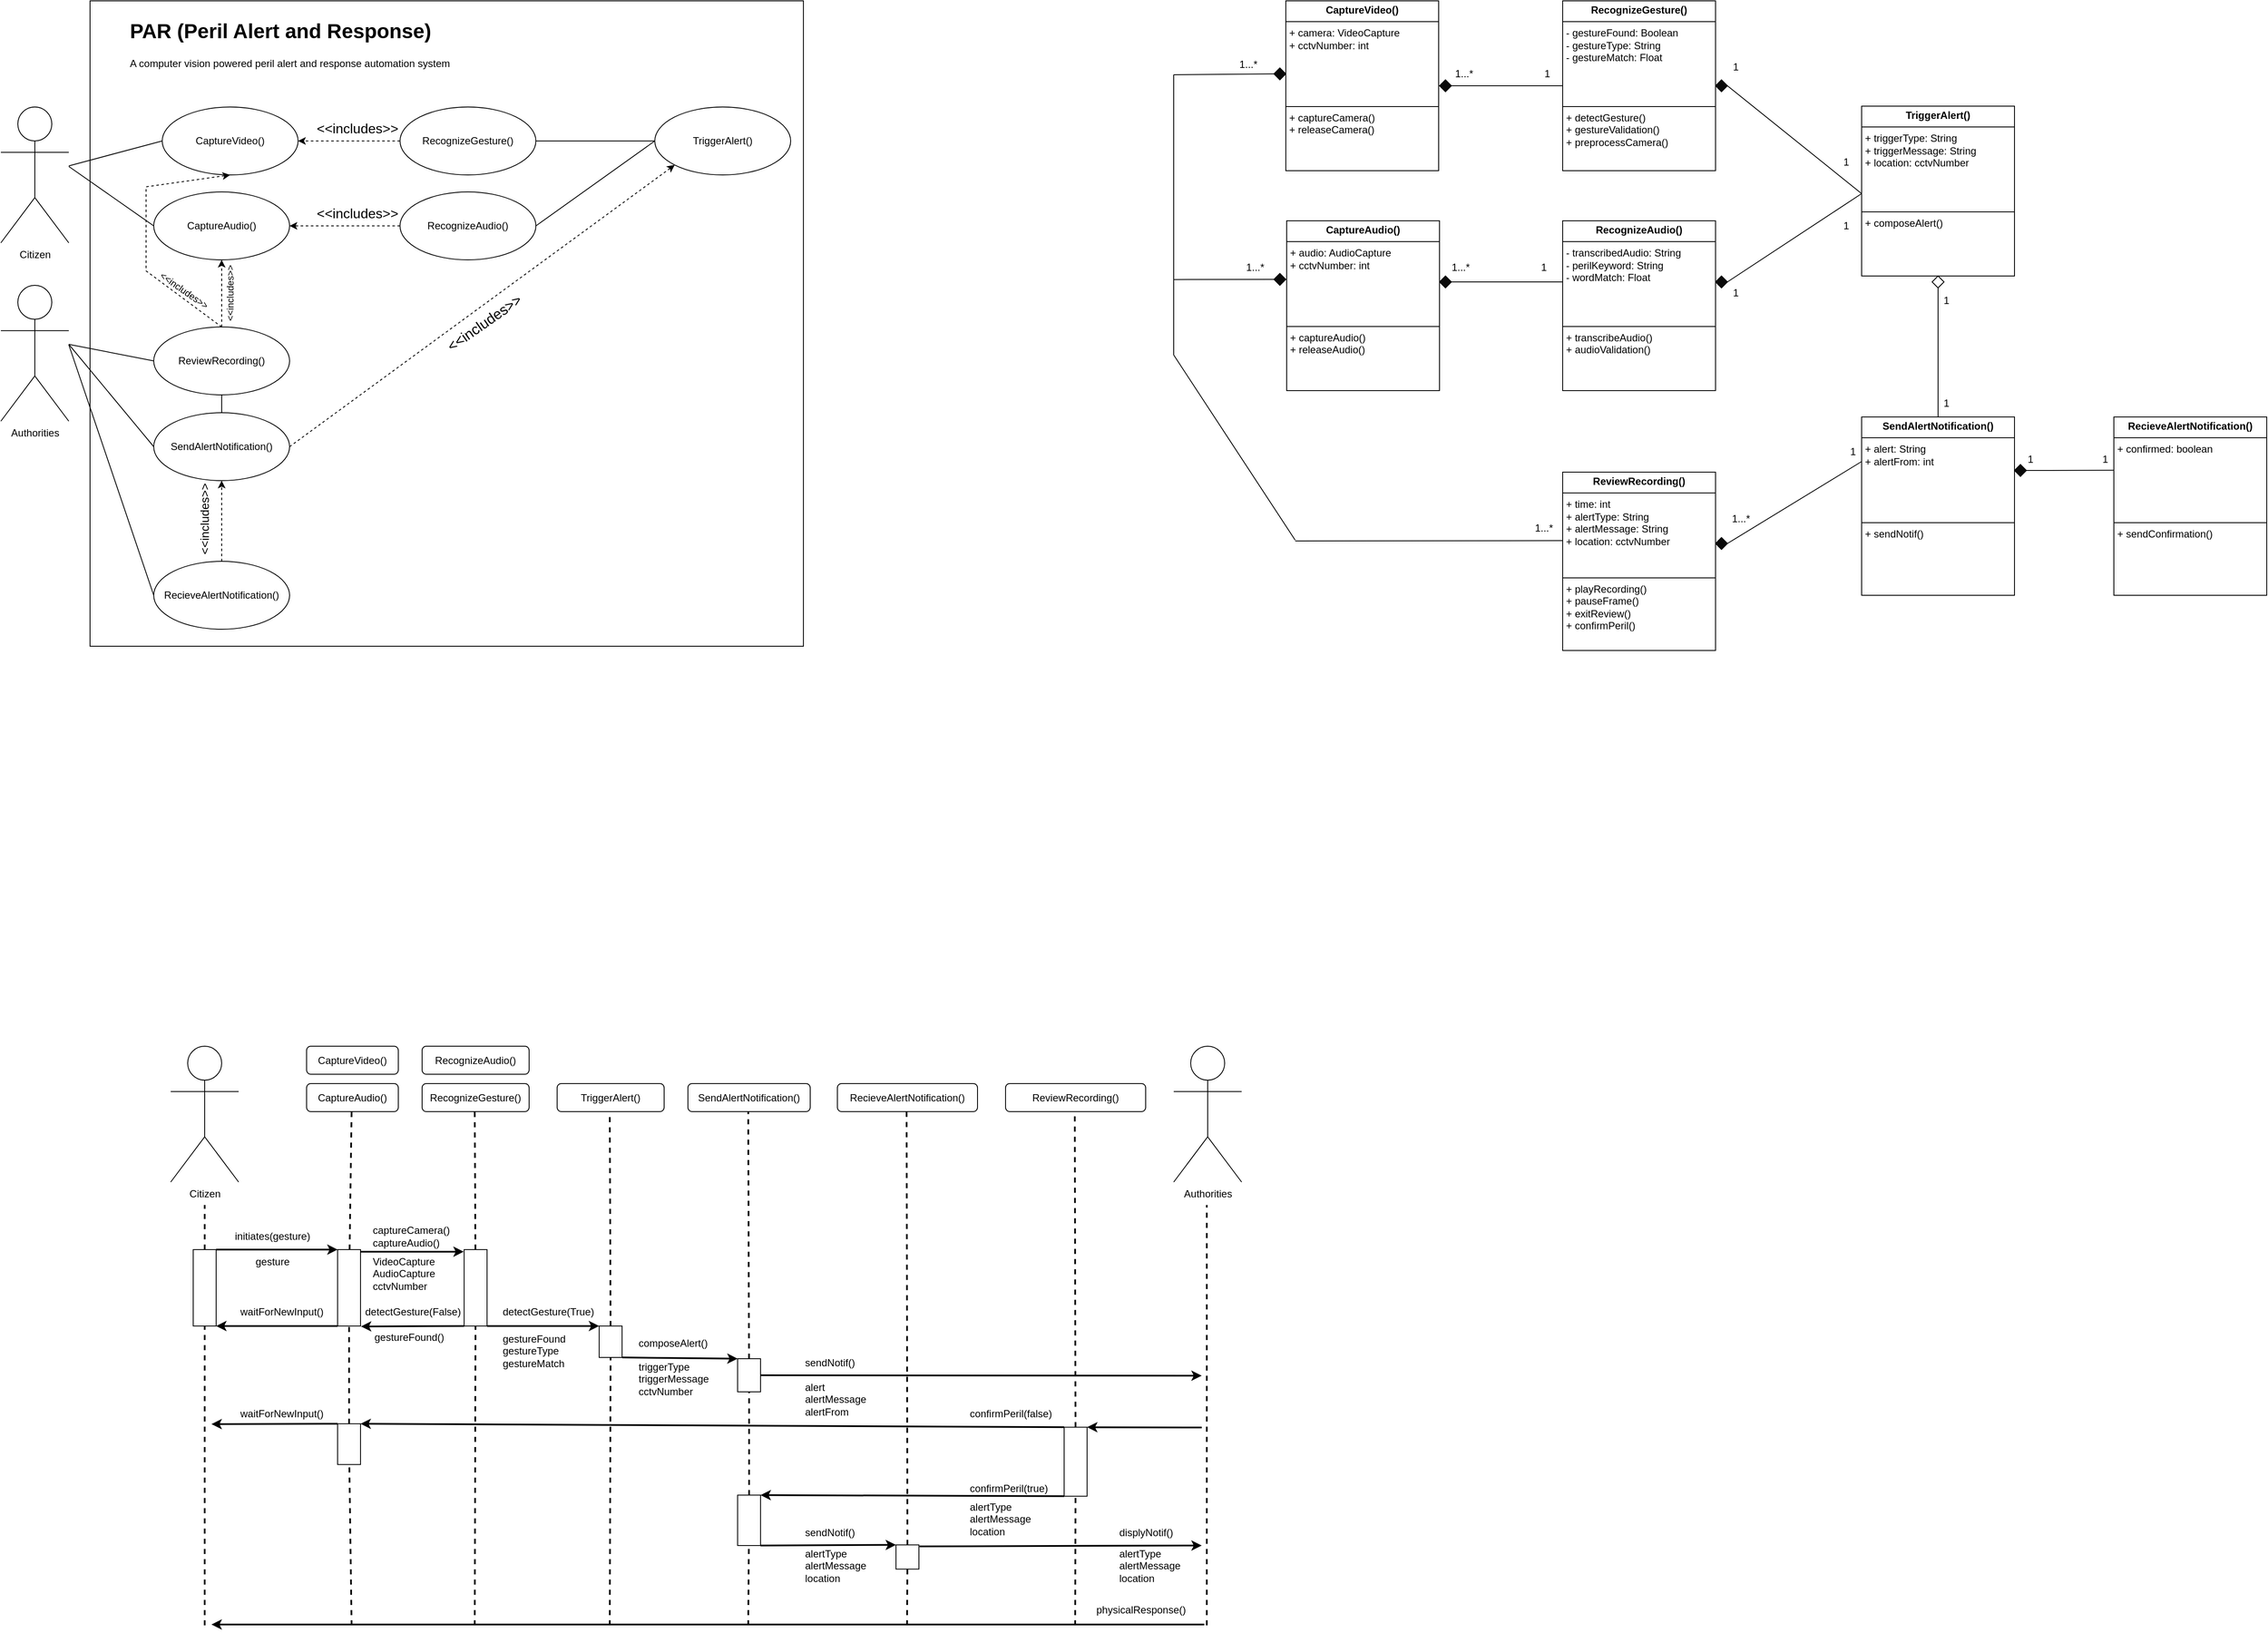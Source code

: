 <mxfile version="24.5.3" type="github">
  <diagram name="Page-1" id="aL-JDZuz1ci5aaFKHha2">
    <mxGraphModel dx="705" dy="446" grid="1" gridSize="11" guides="1" tooltips="1" connect="1" arrows="1" fold="1" page="1" pageScale="1" pageWidth="850" pageHeight="1100" math="0" shadow="0">
      <root>
        <mxCell id="0" />
        <mxCell id="1" parent="0" />
        <mxCell id="zNkDvXEw-0MPoxfva-Qb-19" value="" style="rounded=0;whiteSpace=wrap;html=1;" parent="1" vertex="1">
          <mxGeometry x="165" y="155" width="840" height="760" as="geometry" />
        </mxCell>
        <mxCell id="zNkDvXEw-0MPoxfva-Qb-1" value="Citizen&lt;div&gt;&lt;br&gt;&lt;/div&gt;" style="shape=umlActor;verticalLabelPosition=bottom;verticalAlign=top;html=1;outlineConnect=0;" parent="1" vertex="1">
          <mxGeometry x="60" y="280" width="80" height="160" as="geometry" />
        </mxCell>
        <mxCell id="zNkDvXEw-0MPoxfva-Qb-2" value="CaptureVideo()" style="ellipse;whiteSpace=wrap;html=1;" parent="1" vertex="1">
          <mxGeometry x="250" y="280" width="160" height="80" as="geometry" />
        </mxCell>
        <mxCell id="zNkDvXEw-0MPoxfva-Qb-3" value="&lt;div&gt;Authorities&lt;/div&gt;" style="shape=umlActor;verticalLabelPosition=bottom;verticalAlign=top;html=1;outlineConnect=0;" parent="1" vertex="1">
          <mxGeometry x="60" y="490" width="80" height="160" as="geometry" />
        </mxCell>
        <mxCell id="zNkDvXEw-0MPoxfva-Qb-4" value="RecognizeGesture()" style="ellipse;whiteSpace=wrap;html=1;" parent="1" vertex="1">
          <mxGeometry x="530" y="280" width="160" height="80" as="geometry" />
        </mxCell>
        <mxCell id="zNkDvXEw-0MPoxfva-Qb-5" value="TriggerAlert()" style="ellipse;whiteSpace=wrap;html=1;" parent="1" vertex="1">
          <mxGeometry x="830" y="280" width="160" height="80" as="geometry" />
        </mxCell>
        <mxCell id="zNkDvXEw-0MPoxfva-Qb-6" value="SendAlertNotification()" style="ellipse;whiteSpace=wrap;html=1;" parent="1" vertex="1">
          <mxGeometry x="240" y="640" width="160" height="80" as="geometry" />
        </mxCell>
        <mxCell id="zNkDvXEw-0MPoxfva-Qb-7" value="ReviewRecording()" style="ellipse;whiteSpace=wrap;html=1;" parent="1" vertex="1">
          <mxGeometry x="240" y="539" width="160" height="80" as="geometry" />
        </mxCell>
        <mxCell id="zNkDvXEw-0MPoxfva-Qb-8" value="" style="endArrow=none;html=1;rounded=0;entryX=0;entryY=0.5;entryDx=0;entryDy=0;" parent="1" source="zNkDvXEw-0MPoxfva-Qb-1" target="zNkDvXEw-0MPoxfva-Qb-2" edge="1">
          <mxGeometry width="50" height="50" relative="1" as="geometry">
            <mxPoint x="170" y="460" as="sourcePoint" />
            <mxPoint x="220" y="410" as="targetPoint" />
          </mxGeometry>
        </mxCell>
        <mxCell id="zNkDvXEw-0MPoxfva-Qb-10" value="" style="endArrow=classic;html=1;rounded=0;dashed=1;exitX=0;exitY=0.5;exitDx=0;exitDy=0;entryX=1;entryY=0.5;entryDx=0;entryDy=0;" parent="1" source="zNkDvXEw-0MPoxfva-Qb-4" target="zNkDvXEw-0MPoxfva-Qb-2" edge="1">
          <mxGeometry width="50" height="50" relative="1" as="geometry">
            <mxPoint x="370" y="460" as="sourcePoint" />
            <mxPoint x="310" y="450" as="targetPoint" />
          </mxGeometry>
        </mxCell>
        <mxCell id="zNkDvXEw-0MPoxfva-Qb-12" value="&lt;font style=&quot;font-size: 16px;&quot;&gt;&amp;lt;&amp;lt;includes&amp;gt;&amp;gt;&lt;/font&gt;" style="text;html=1;align=center;verticalAlign=middle;whiteSpace=wrap;rounded=0;rotation=0;" parent="1" vertex="1">
          <mxGeometry x="450" y="290" width="60" height="30" as="geometry" />
        </mxCell>
        <mxCell id="zNkDvXEw-0MPoxfva-Qb-14" value="" style="endArrow=classic;html=1;rounded=0;dashed=1;exitX=1;exitY=0.5;exitDx=0;exitDy=0;entryX=0;entryY=1;entryDx=0;entryDy=0;" parent="1" source="zNkDvXEw-0MPoxfva-Qb-6" target="zNkDvXEw-0MPoxfva-Qb-5" edge="1">
          <mxGeometry width="50" height="50" relative="1" as="geometry">
            <mxPoint x="820" y="560" as="sourcePoint" />
            <mxPoint x="900" y="370" as="targetPoint" />
          </mxGeometry>
        </mxCell>
        <mxCell id="zNkDvXEw-0MPoxfva-Qb-15" value="&lt;font style=&quot;font-size: 17px;&quot;&gt;&amp;lt;&amp;lt;includes&amp;gt;&amp;gt;&lt;/font&gt;" style="text;html=1;align=center;verticalAlign=middle;whiteSpace=wrap;rounded=0;rotation=-35;" parent="1" vertex="1">
          <mxGeometry x="600" y="520" width="60" height="30" as="geometry" />
        </mxCell>
        <mxCell id="zNkDvXEw-0MPoxfva-Qb-16" value="" style="endArrow=none;html=1;rounded=0;entryX=0;entryY=0.5;entryDx=0;entryDy=0;" parent="1" target="zNkDvXEw-0MPoxfva-Qb-7" edge="1">
          <mxGeometry width="50" height="50" relative="1" as="geometry">
            <mxPoint x="140" y="559.5" as="sourcePoint" />
            <mxPoint x="240" y="559.5" as="targetPoint" />
          </mxGeometry>
        </mxCell>
        <mxCell id="zNkDvXEw-0MPoxfva-Qb-17" value="" style="endArrow=none;html=1;rounded=0;exitX=0.5;exitY=1;exitDx=0;exitDy=0;" parent="1" source="zNkDvXEw-0MPoxfva-Qb-7" target="zNkDvXEw-0MPoxfva-Qb-6" edge="1">
          <mxGeometry width="50" height="50" relative="1" as="geometry">
            <mxPoint x="400" y="559.66" as="sourcePoint" />
            <mxPoint x="530" y="560" as="targetPoint" />
          </mxGeometry>
        </mxCell>
        <mxCell id="zNkDvXEw-0MPoxfva-Qb-18" value="&lt;h1 style=&quot;margin-top: 0px;&quot;&gt;PAR (Peril Alert and Response)&lt;/h1&gt;&lt;p&gt;A computer vision powered peril alert and response automation system&lt;/p&gt;" style="text;html=1;whiteSpace=wrap;overflow=hidden;rounded=0;" parent="1" vertex="1">
          <mxGeometry x="210" y="170" width="420" height="120" as="geometry" />
        </mxCell>
        <mxCell id="zNkDvXEw-0MPoxfva-Qb-26" value="" style="endArrow=none;html=1;rounded=0;entryX=0;entryY=0.5;entryDx=0;entryDy=0;" parent="1" target="zNkDvXEw-0MPoxfva-Qb-6" edge="1">
          <mxGeometry width="50" height="50" relative="1" as="geometry">
            <mxPoint x="140" y="559.5" as="sourcePoint" />
            <mxPoint x="270" y="559.84" as="targetPoint" />
          </mxGeometry>
        </mxCell>
        <mxCell id="zNkDvXEw-0MPoxfva-Qb-27" value="" style="endArrow=none;html=1;rounded=0;entryX=0;entryY=0.5;entryDx=0;entryDy=0;exitX=1;exitY=0.5;exitDx=0;exitDy=0;" parent="1" source="zNkDvXEw-0MPoxfva-Qb-4" target="zNkDvXEw-0MPoxfva-Qb-5" edge="1">
          <mxGeometry width="50" height="50" relative="1" as="geometry">
            <mxPoint x="690" y="359" as="sourcePoint" />
            <mxPoint x="790" y="359" as="targetPoint" />
          </mxGeometry>
        </mxCell>
        <mxCell id="zNkDvXEw-0MPoxfva-Qb-34" value="&lt;p style=&quot;margin:0px;margin-top:4px;text-align:center;&quot;&gt;&lt;b&gt;CaptureVideo()&lt;/b&gt;&lt;/p&gt;&lt;hr size=&quot;1&quot; style=&quot;border-style:solid;&quot;&gt;&lt;p style=&quot;margin:0px;margin-left:4px;&quot;&gt;+ camera: VideoCapture&lt;/p&gt;&lt;p style=&quot;margin:0px;margin-left:4px;&quot;&gt;+ cctvNumber: int&lt;/p&gt;&lt;p style=&quot;margin:0px;margin-left:4px;&quot;&gt;&lt;br&gt;&lt;/p&gt;&lt;p style=&quot;margin:0px;margin-left:4px;&quot;&gt;&lt;br&gt;&lt;/p&gt;&lt;p style=&quot;margin:0px;margin-left:4px;&quot;&gt;&lt;br&gt;&lt;/p&gt;&lt;p style=&quot;margin:0px;margin-left:4px;&quot;&gt;&lt;br&gt;&lt;/p&gt;&lt;hr size=&quot;1&quot; style=&quot;border-style:solid;&quot;&gt;&lt;p style=&quot;margin:0px;margin-left:4px;&quot;&gt;+ captureCamera()&lt;/p&gt;&lt;p style=&quot;margin:0px;margin-left:4px;&quot;&gt;+ releaseCamera()&lt;/p&gt;&lt;p style=&quot;margin:0px;margin-left:4px;&quot;&gt;&lt;br&gt;&lt;/p&gt;" style="verticalAlign=top;align=left;overflow=fill;html=1;whiteSpace=wrap;" parent="1" vertex="1">
          <mxGeometry x="1573" y="155" width="180" height="200" as="geometry" />
        </mxCell>
        <mxCell id="zNkDvXEw-0MPoxfva-Qb-35" value="&lt;p style=&quot;margin:0px;margin-top:4px;text-align:center;&quot;&gt;&lt;b&gt;RecognizeGesture()&lt;/b&gt;&lt;/p&gt;&lt;hr size=&quot;1&quot; style=&quot;border-style:solid;&quot;&gt;&lt;p style=&quot;margin:0px;margin-left:4px;&quot;&gt;- gestureFound: Boolean&lt;/p&gt;&lt;p style=&quot;margin:0px;margin-left:4px;&quot;&gt;- gestureType: String&lt;/p&gt;&lt;p style=&quot;margin:0px;margin-left:4px;&quot;&gt;- gestureMatch: Float&lt;/p&gt;&lt;p style=&quot;margin:0px;margin-left:4px;&quot;&gt;&lt;br&gt;&lt;/p&gt;&lt;p style=&quot;margin:0px;margin-left:4px;&quot;&gt;&lt;br&gt;&lt;/p&gt;&lt;p style=&quot;margin:0px;margin-left:4px;&quot;&gt;&lt;br&gt;&lt;/p&gt;&lt;hr size=&quot;1&quot; style=&quot;border-style:solid;&quot;&gt;&lt;p style=&quot;margin:0px;margin-left:4px;&quot;&gt;+ detectGesture()&lt;/p&gt;&lt;p style=&quot;margin:0px;margin-left:4px;&quot;&gt;+ gestureValidation()&lt;/p&gt;&lt;p style=&quot;margin:0px;margin-left:4px;&quot;&gt;+ preprocessCamera()&lt;/p&gt;" style="verticalAlign=top;align=left;overflow=fill;html=1;whiteSpace=wrap;" parent="1" vertex="1">
          <mxGeometry x="1899" y="155" width="180" height="200" as="geometry" />
        </mxCell>
        <mxCell id="zNkDvXEw-0MPoxfva-Qb-36" value="&lt;p style=&quot;margin:0px;margin-top:4px;text-align:center;&quot;&gt;&lt;b&gt;TriggerAlert()&lt;/b&gt;&lt;/p&gt;&lt;hr size=&quot;1&quot; style=&quot;border-style:solid;&quot;&gt;&lt;p style=&quot;margin:0px;margin-left:4px;&quot;&gt;+ triggerType: String&lt;/p&gt;&lt;p style=&quot;margin:0px;margin-left:4px;&quot;&gt;+ triggerMessage: String&lt;/p&gt;&lt;p style=&quot;margin:0px;margin-left:4px;&quot;&gt;+ location: cctvNumber&lt;/p&gt;&lt;p style=&quot;margin:0px;margin-left:4px;&quot;&gt;&lt;br&gt;&lt;/p&gt;&lt;p style=&quot;margin:0px;margin-left:4px;&quot;&gt;&lt;br&gt;&lt;/p&gt;&lt;p style=&quot;margin:0px;margin-left:4px;&quot;&gt;&lt;br&gt;&lt;/p&gt;&lt;hr size=&quot;1&quot; style=&quot;border-style:solid;&quot;&gt;&lt;p style=&quot;margin:0px;margin-left:4px;&quot;&gt;+ composeAlert()&lt;/p&gt;" style="verticalAlign=top;align=left;overflow=fill;html=1;whiteSpace=wrap;" parent="1" vertex="1">
          <mxGeometry x="2251" y="279" width="180" height="200" as="geometry" />
        </mxCell>
        <mxCell id="zNkDvXEw-0MPoxfva-Qb-37" value="&lt;p style=&quot;margin:0px;margin-top:4px;text-align:center;&quot;&gt;&lt;b&gt;ReviewRecording()&lt;/b&gt;&lt;/p&gt;&lt;hr size=&quot;1&quot; style=&quot;border-style:solid;&quot;&gt;&lt;p style=&quot;margin:0px;margin-left:4px;&quot;&gt;+ time: int&amp;nbsp;&lt;/p&gt;&lt;p style=&quot;margin:0px;margin-left:4px;&quot;&gt;+ alertType: String&lt;/p&gt;&lt;p style=&quot;margin:0px;margin-left:4px;&quot;&gt;+ alertMessage: String&lt;/p&gt;&lt;p style=&quot;margin:0px;margin-left:4px;&quot;&gt;+ location: cctvNumber&lt;/p&gt;&lt;p style=&quot;margin:0px;margin-left:4px;&quot;&gt;&lt;br&gt;&lt;/p&gt;&lt;p style=&quot;margin:0px;margin-left:4px;&quot;&gt;&lt;br&gt;&lt;/p&gt;&lt;hr size=&quot;1&quot; style=&quot;border-style:solid;&quot;&gt;&lt;p style=&quot;margin:0px;margin-left:4px;&quot;&gt;+ playRecording()&lt;/p&gt;&lt;p style=&quot;margin:0px;margin-left:4px;&quot;&gt;+ pauseFrame()&lt;/p&gt;&lt;p style=&quot;margin:0px;margin-left:4px;&quot;&gt;+ exitReview()&lt;/p&gt;&lt;p style=&quot;margin:0px;margin-left:4px;&quot;&gt;+ confirmPeril()&lt;/p&gt;" style="verticalAlign=top;align=left;overflow=fill;html=1;whiteSpace=wrap;" parent="1" vertex="1">
          <mxGeometry x="1899" y="710" width="180" height="210" as="geometry" />
        </mxCell>
        <mxCell id="zNkDvXEw-0MPoxfva-Qb-38" value="&lt;p style=&quot;margin:0px;margin-top:4px;text-align:center;&quot;&gt;&lt;b&gt;SendAlertNotification()&lt;/b&gt;&lt;/p&gt;&lt;hr size=&quot;1&quot; style=&quot;border-style:solid;&quot;&gt;&lt;p style=&quot;margin:0px;margin-left:4px;&quot;&gt;+ alert: String&lt;/p&gt;&lt;p style=&quot;margin:0px;margin-left:4px;&quot;&gt;+ alertFrom: int&lt;/p&gt;&lt;p style=&quot;margin:0px;margin-left:4px;&quot;&gt;&lt;br&gt;&lt;/p&gt;&lt;p style=&quot;margin:0px;margin-left:4px;&quot;&gt;&lt;br&gt;&lt;/p&gt;&lt;p style=&quot;margin:0px;margin-left:4px;&quot;&gt;&lt;br&gt;&lt;/p&gt;&lt;p style=&quot;margin:0px;margin-left:4px;&quot;&gt;&lt;br&gt;&lt;/p&gt;&lt;hr size=&quot;1&quot; style=&quot;border-style:solid;&quot;&gt;&lt;p style=&quot;margin:0px;margin-left:4px;&quot;&gt;+ sendNotif()&lt;/p&gt;" style="verticalAlign=top;align=left;overflow=fill;html=1;whiteSpace=wrap;" parent="1" vertex="1">
          <mxGeometry x="2251" y="645" width="180" height="210" as="geometry" />
        </mxCell>
        <mxCell id="bf3cndLaWeig58qqCTea-2" value="CaptureAudio()" style="ellipse;whiteSpace=wrap;html=1;" parent="1" vertex="1">
          <mxGeometry x="240" y="380" width="160" height="80" as="geometry" />
        </mxCell>
        <mxCell id="bf3cndLaWeig58qqCTea-3" value="RecognizeAudio()" style="ellipse;whiteSpace=wrap;html=1;" parent="1" vertex="1">
          <mxGeometry x="530" y="380" width="160" height="80" as="geometry" />
        </mxCell>
        <mxCell id="bf3cndLaWeig58qqCTea-4" value="" style="endArrow=none;html=1;rounded=0;entryX=0;entryY=0.5;entryDx=0;entryDy=0;" parent="1" target="bf3cndLaWeig58qqCTea-2" edge="1">
          <mxGeometry width="50" height="50" relative="1" as="geometry">
            <mxPoint x="140" y="350" as="sourcePoint" />
            <mxPoint x="230" y="510" as="targetPoint" />
          </mxGeometry>
        </mxCell>
        <mxCell id="bf3cndLaWeig58qqCTea-5" value="" style="endArrow=classic;html=1;rounded=0;dashed=1;exitX=0;exitY=0.5;exitDx=0;exitDy=0;entryX=1;entryY=0.5;entryDx=0;entryDy=0;" parent="1" source="bf3cndLaWeig58qqCTea-3" target="bf3cndLaWeig58qqCTea-2" edge="1">
          <mxGeometry width="50" height="50" relative="1" as="geometry">
            <mxPoint x="380" y="560" as="sourcePoint" />
            <mxPoint x="320" y="550" as="targetPoint" />
          </mxGeometry>
        </mxCell>
        <mxCell id="bf3cndLaWeig58qqCTea-7" value="" style="endArrow=none;html=1;rounded=0;entryX=0;entryY=0.5;entryDx=0;entryDy=0;exitX=1;exitY=0.5;exitDx=0;exitDy=0;" parent="1" source="bf3cndLaWeig58qqCTea-3" target="zNkDvXEw-0MPoxfva-Qb-5" edge="1">
          <mxGeometry width="50" height="50" relative="1" as="geometry">
            <mxPoint x="700" y="369" as="sourcePoint" />
            <mxPoint x="830" y="370" as="targetPoint" />
          </mxGeometry>
        </mxCell>
        <mxCell id="bf3cndLaWeig58qqCTea-8" value="&lt;font style=&quot;font-size: 16px;&quot;&gt;&amp;lt;&amp;lt;includes&amp;gt;&amp;gt;&lt;/font&gt;" style="text;html=1;align=center;verticalAlign=middle;whiteSpace=wrap;rounded=0;rotation=0;" parent="1" vertex="1">
          <mxGeometry x="450" y="390" width="60" height="30" as="geometry" />
        </mxCell>
        <mxCell id="BThqMrL_MY4lzb3ycv1S-1" value="&lt;p style=&quot;margin:0px;margin-top:4px;text-align:center;&quot;&gt;&lt;b&gt;CaptureAudio()&lt;/b&gt;&lt;/p&gt;&lt;hr size=&quot;1&quot; style=&quot;border-style:solid;&quot;&gt;&lt;p style=&quot;margin:0px;margin-left:4px;&quot;&gt;+ audio: AudioCapture&lt;/p&gt;&lt;p style=&quot;margin:0px;margin-left:4px;&quot;&gt;+ cctvNumber: int&lt;/p&gt;&lt;p style=&quot;margin:0px;margin-left:4px;&quot;&gt;&lt;br&gt;&lt;/p&gt;&lt;p style=&quot;margin:0px;margin-left:4px;&quot;&gt;&lt;br&gt;&lt;/p&gt;&lt;p style=&quot;margin:0px;margin-left:4px;&quot;&gt;&lt;br&gt;&lt;/p&gt;&lt;p style=&quot;margin:0px;margin-left:4px;&quot;&gt;&lt;br&gt;&lt;/p&gt;&lt;hr size=&quot;1&quot; style=&quot;border-style:solid;&quot;&gt;&lt;p style=&quot;margin:0px;margin-left:4px;&quot;&gt;+ captureAudio()&lt;/p&gt;&lt;p style=&quot;margin:0px;margin-left:4px;&quot;&gt;+ releaseAudio()&lt;/p&gt;&lt;p style=&quot;margin:0px;margin-left:4px;&quot;&gt;&lt;br&gt;&lt;/p&gt;" style="verticalAlign=top;align=left;overflow=fill;html=1;whiteSpace=wrap;" parent="1" vertex="1">
          <mxGeometry x="1574" y="414" width="180" height="200" as="geometry" />
        </mxCell>
        <mxCell id="BThqMrL_MY4lzb3ycv1S-2" value="&lt;p style=&quot;margin:0px;margin-top:4px;text-align:center;&quot;&gt;&lt;b&gt;RecognizeAudio()&lt;/b&gt;&lt;/p&gt;&lt;hr size=&quot;1&quot; style=&quot;border-style:solid;&quot;&gt;&lt;p style=&quot;margin:0px;margin-left:4px;&quot;&gt;- transcribedAudio: String&lt;/p&gt;&lt;p style=&quot;margin:0px;margin-left:4px;&quot;&gt;- perilKeyword: String&lt;/p&gt;&lt;p style=&quot;margin:0px;margin-left:4px;&quot;&gt;- wordMatch: Float&lt;/p&gt;&lt;p style=&quot;margin:0px;margin-left:4px;&quot;&gt;&lt;br&gt;&lt;/p&gt;&lt;p style=&quot;margin:0px;margin-left:4px;&quot;&gt;&lt;br&gt;&lt;/p&gt;&lt;p style=&quot;margin:0px;margin-left:4px;&quot;&gt;&lt;br&gt;&lt;/p&gt;&lt;hr size=&quot;1&quot; style=&quot;border-style:solid;&quot;&gt;&lt;p style=&quot;margin:0px;margin-left:4px;&quot;&gt;+ transcribeAudio()&lt;/p&gt;&lt;p style=&quot;margin:0px;margin-left:4px;&quot;&gt;+ audioValidation()&lt;/p&gt;&lt;p style=&quot;margin:0px;margin-left:4px;&quot;&gt;&lt;br&gt;&lt;/p&gt;" style="verticalAlign=top;align=left;overflow=fill;html=1;whiteSpace=wrap;" parent="1" vertex="1">
          <mxGeometry x="1899" y="414" width="180" height="200" as="geometry" />
        </mxCell>
        <mxCell id="BThqMrL_MY4lzb3ycv1S-3" value="RecieveAlertNotification()" style="ellipse;whiteSpace=wrap;html=1;" parent="1" vertex="1">
          <mxGeometry x="240" y="815" width="160" height="80" as="geometry" />
        </mxCell>
        <mxCell id="BThqMrL_MY4lzb3ycv1S-5" value="" style="endArrow=none;html=1;rounded=0;entryX=0;entryY=0.5;entryDx=0;entryDy=0;" parent="1" target="BThqMrL_MY4lzb3ycv1S-3" edge="1">
          <mxGeometry width="50" height="50" relative="1" as="geometry">
            <mxPoint x="140" y="560" as="sourcePoint" />
            <mxPoint x="250" y="720" as="targetPoint" />
          </mxGeometry>
        </mxCell>
        <mxCell id="BThqMrL_MY4lzb3ycv1S-6" value="" style="endArrow=classic;html=1;rounded=0;dashed=1;exitX=0.5;exitY=0;exitDx=0;exitDy=0;entryX=0.5;entryY=1;entryDx=0;entryDy=0;" parent="1" source="BThqMrL_MY4lzb3ycv1S-3" target="zNkDvXEw-0MPoxfva-Qb-6" edge="1">
          <mxGeometry width="50" height="50" relative="1" as="geometry">
            <mxPoint x="410" y="720" as="sourcePoint" />
            <mxPoint x="863" y="358" as="targetPoint" />
          </mxGeometry>
        </mxCell>
        <mxCell id="BThqMrL_MY4lzb3ycv1S-7" value="&lt;font style=&quot;font-size: 14px;&quot;&gt;&amp;lt;&amp;lt;includes&amp;gt;&amp;gt;&lt;/font&gt;" style="text;html=1;align=center;verticalAlign=middle;whiteSpace=wrap;rounded=0;rotation=-90;" parent="1" vertex="1">
          <mxGeometry x="270" y="750" width="60" height="30" as="geometry" />
        </mxCell>
        <mxCell id="BThqMrL_MY4lzb3ycv1S-9" value="" style="endArrow=classic;html=1;rounded=0;dashed=1;exitX=0.5;exitY=0;exitDx=0;exitDy=0;entryX=0.5;entryY=1;entryDx=0;entryDy=0;" parent="1" source="zNkDvXEw-0MPoxfva-Qb-7" target="bf3cndLaWeig58qqCTea-2" edge="1">
          <mxGeometry width="50" height="50" relative="1" as="geometry">
            <mxPoint x="520" y="525" as="sourcePoint" />
            <mxPoint x="400" y="525" as="targetPoint" />
          </mxGeometry>
        </mxCell>
        <mxCell id="BThqMrL_MY4lzb3ycv1S-10" value="&lt;font style=&quot;font-size: 11px;&quot;&gt;&amp;lt;&amp;lt;includes&amp;gt;&amp;gt;&lt;/font&gt;" style="text;html=1;align=center;verticalAlign=middle;whiteSpace=wrap;rounded=0;rotation=-90;" parent="1" vertex="1">
          <mxGeometry x="300" y="484" width="60" height="30" as="geometry" />
        </mxCell>
        <mxCell id="BThqMrL_MY4lzb3ycv1S-11" value="" style="endArrow=classic;html=1;rounded=0;dashed=1;exitX=0.5;exitY=0;exitDx=0;exitDy=0;entryX=0.5;entryY=1;entryDx=0;entryDy=0;" parent="1" source="zNkDvXEw-0MPoxfva-Qb-7" target="zNkDvXEw-0MPoxfva-Qb-2" edge="1">
          <mxGeometry width="50" height="50" relative="1" as="geometry">
            <mxPoint x="240" y="520" as="sourcePoint" />
            <mxPoint x="250" y="455" as="targetPoint" />
            <Array as="points">
              <mxPoint x="231" y="473" />
              <mxPoint x="231" y="374" />
            </Array>
          </mxGeometry>
        </mxCell>
        <mxCell id="BThqMrL_MY4lzb3ycv1S-12" value="&lt;font style=&quot;font-size: 11px;&quot;&gt;&amp;lt;&amp;lt;includes&amp;gt;&amp;gt;&lt;/font&gt;" style="text;html=1;align=right;verticalAlign=middle;whiteSpace=wrap;rounded=0;rotation=35;" parent="1" vertex="1">
          <mxGeometry x="250" y="484" width="60" height="30" as="geometry" />
        </mxCell>
        <mxCell id="BThqMrL_MY4lzb3ycv1S-14" value="&lt;p style=&quot;margin:0px;margin-top:4px;text-align:center;&quot;&gt;&lt;b&gt;RecieveAlertNotification()&lt;/b&gt;&lt;/p&gt;&lt;hr size=&quot;1&quot; style=&quot;border-style:solid;&quot;&gt;&lt;p style=&quot;margin:0px;margin-left:4px;&quot;&gt;+ confirmed: boolean&lt;/p&gt;&lt;p style=&quot;margin:0px;margin-left:4px;&quot;&gt;&lt;br&gt;&lt;/p&gt;&lt;p style=&quot;margin:0px;margin-left:4px;&quot;&gt;&lt;br&gt;&lt;/p&gt;&lt;p style=&quot;margin:0px;margin-left:4px;&quot;&gt;&lt;br&gt;&lt;/p&gt;&lt;p style=&quot;margin:0px;margin-left:4px;&quot;&gt;&lt;br&gt;&lt;/p&gt;&lt;p style=&quot;margin:0px;margin-left:4px;&quot;&gt;&lt;br&gt;&lt;/p&gt;&lt;hr size=&quot;1&quot; style=&quot;border-style:solid;&quot;&gt;&lt;p style=&quot;margin:0px;margin-left:4px;&quot;&gt;+ sendConfirmation()&lt;/p&gt;" style="verticalAlign=top;align=left;overflow=fill;html=1;whiteSpace=wrap;" parent="1" vertex="1">
          <mxGeometry x="2548" y="645" width="180" height="210" as="geometry" />
        </mxCell>
        <mxCell id="BThqMrL_MY4lzb3ycv1S-17" value="" style="rhombus;whiteSpace=wrap;html=1;fillColor=#0A0A0A;" parent="1" vertex="1">
          <mxGeometry x="1754" y="248" width="14" height="14" as="geometry" />
        </mxCell>
        <mxCell id="BThqMrL_MY4lzb3ycv1S-22" value="" style="endArrow=none;html=1;rounded=0;entryX=0;entryY=0.5;entryDx=0;entryDy=0;exitX=1;exitY=0.5;exitDx=0;exitDy=0;" parent="1" source="BThqMrL_MY4lzb3ycv1S-17" target="zNkDvXEw-0MPoxfva-Qb-35" edge="1">
          <mxGeometry width="50" height="50" relative="1" as="geometry">
            <mxPoint x="1789" y="287" as="sourcePoint" />
            <mxPoint x="1839" y="237" as="targetPoint" />
          </mxGeometry>
        </mxCell>
        <mxCell id="BThqMrL_MY4lzb3ycv1S-23" value="" style="rhombus;whiteSpace=wrap;html=1;fillColor=#0A0A0A;" parent="1" vertex="1">
          <mxGeometry x="1754" y="479" width="14" height="14" as="geometry" />
        </mxCell>
        <mxCell id="BThqMrL_MY4lzb3ycv1S-24" value="" style="endArrow=none;html=1;rounded=0;entryX=0;entryY=0.5;entryDx=0;entryDy=0;exitX=1;exitY=0.5;exitDx=0;exitDy=0;" parent="1" source="BThqMrL_MY4lzb3ycv1S-23" edge="1">
          <mxGeometry width="50" height="50" relative="1" as="geometry">
            <mxPoint x="1789" y="518" as="sourcePoint" />
            <mxPoint x="1899" y="486" as="targetPoint" />
          </mxGeometry>
        </mxCell>
        <mxCell id="BThqMrL_MY4lzb3ycv1S-25" value="" style="rhombus;whiteSpace=wrap;html=1;fillColor=#0A0A0A;" parent="1" vertex="1">
          <mxGeometry x="2079" y="248" width="14" height="14" as="geometry" />
        </mxCell>
        <mxCell id="BThqMrL_MY4lzb3ycv1S-26" value="" style="endArrow=none;html=1;rounded=0;entryX=0;entryY=0.5;entryDx=0;entryDy=0;exitX=1;exitY=0.5;exitDx=0;exitDy=0;" parent="1" source="BThqMrL_MY4lzb3ycv1S-25" edge="1">
          <mxGeometry width="50" height="50" relative="1" as="geometry">
            <mxPoint x="2141" y="414" as="sourcePoint" />
            <mxPoint x="2251" y="382" as="targetPoint" />
          </mxGeometry>
        </mxCell>
        <mxCell id="BThqMrL_MY4lzb3ycv1S-27" value="" style="rhombus;whiteSpace=wrap;html=1;fillColor=#0A0A0A;" parent="1" vertex="1">
          <mxGeometry x="2079" y="479" width="14" height="14" as="geometry" />
        </mxCell>
        <mxCell id="BThqMrL_MY4lzb3ycv1S-28" value="" style="endArrow=none;html=1;rounded=0;exitX=1;exitY=0.5;exitDx=0;exitDy=0;entryX=0;entryY=0.515;entryDx=0;entryDy=0;entryPerimeter=0;" parent="1" source="BThqMrL_MY4lzb3ycv1S-27" target="zNkDvXEw-0MPoxfva-Qb-36" edge="1">
          <mxGeometry width="50" height="50" relative="1" as="geometry">
            <mxPoint x="2170" y="525" as="sourcePoint" />
            <mxPoint x="2251" y="380" as="targetPoint" />
          </mxGeometry>
        </mxCell>
        <mxCell id="BThqMrL_MY4lzb3ycv1S-29" value="" style="endArrow=none;html=1;rounded=0;exitX=1;exitY=0.5;exitDx=0;exitDy=0;entryX=0;entryY=0.25;entryDx=0;entryDy=0;" parent="1" source="BThqMrL_MY4lzb3ycv1S-30" target="zNkDvXEw-0MPoxfva-Qb-38" edge="1">
          <mxGeometry width="50" height="50" relative="1" as="geometry">
            <mxPoint x="2104" y="801" as="sourcePoint" />
            <mxPoint x="2262" y="697" as="targetPoint" />
          </mxGeometry>
        </mxCell>
        <mxCell id="BThqMrL_MY4lzb3ycv1S-30" value="" style="rhombus;whiteSpace=wrap;html=1;fillColor=#0A0A0A;" parent="1" vertex="1">
          <mxGeometry x="2079" y="787" width="14" height="14" as="geometry" />
        </mxCell>
        <mxCell id="BThqMrL_MY4lzb3ycv1S-31" value="" style="rhombus;whiteSpace=wrap;html=1;fillColor=none;" parent="1" vertex="1">
          <mxGeometry x="2334" y="479" width="14" height="14" as="geometry" />
        </mxCell>
        <mxCell id="BThqMrL_MY4lzb3ycv1S-32" value="" style="endArrow=none;html=1;rounded=0;exitX=0.5;exitY=0;exitDx=0;exitDy=0;entryX=0.5;entryY=1;entryDx=0;entryDy=0;" parent="1" source="zNkDvXEw-0MPoxfva-Qb-38" target="BThqMrL_MY4lzb3ycv1S-31" edge="1">
          <mxGeometry width="50" height="50" relative="1" as="geometry">
            <mxPoint x="2104" y="805" as="sourcePoint" />
            <mxPoint x="2273" y="709" as="targetPoint" />
          </mxGeometry>
        </mxCell>
        <mxCell id="BThqMrL_MY4lzb3ycv1S-33" value="" style="rhombus;whiteSpace=wrap;html=1;fillColor=#0A0A0A;" parent="1" vertex="1">
          <mxGeometry x="2431" y="701" width="14" height="14" as="geometry" />
        </mxCell>
        <mxCell id="BThqMrL_MY4lzb3ycv1S-35" value="" style="endArrow=none;html=1;rounded=0;exitX=1;exitY=0.5;exitDx=0;exitDy=0;entryX=-0.003;entryY=0.299;entryDx=0;entryDy=0;entryPerimeter=0;" parent="1" source="BThqMrL_MY4lzb3ycv1S-33" target="BThqMrL_MY4lzb3ycv1S-14" edge="1">
          <mxGeometry width="50" height="50" relative="1" as="geometry">
            <mxPoint x="2104" y="805" as="sourcePoint" />
            <mxPoint x="2262" y="709" as="targetPoint" />
          </mxGeometry>
        </mxCell>
        <mxCell id="BThqMrL_MY4lzb3ycv1S-36" value="" style="endArrow=none;html=1;rounded=0;entryX=-0.002;entryY=0.384;entryDx=0;entryDy=0;entryPerimeter=0;" parent="1" target="zNkDvXEw-0MPoxfva-Qb-37" edge="1">
          <mxGeometry width="50" height="50" relative="1" as="geometry">
            <mxPoint x="1584" y="791" as="sourcePoint" />
            <mxPoint x="1797" y="746" as="targetPoint" />
          </mxGeometry>
        </mxCell>
        <mxCell id="BThqMrL_MY4lzb3ycv1S-37" value="" style="endArrow=none;html=1;rounded=0;" parent="1" edge="1">
          <mxGeometry width="50" height="50" relative="1" as="geometry">
            <mxPoint x="1441" y="572" as="sourcePoint" />
            <mxPoint x="1584" y="790" as="targetPoint" />
          </mxGeometry>
        </mxCell>
        <mxCell id="BThqMrL_MY4lzb3ycv1S-38" value="" style="endArrow=none;html=1;rounded=0;" parent="1" edge="1">
          <mxGeometry width="50" height="50" relative="1" as="geometry">
            <mxPoint x="1441" y="242" as="sourcePoint" />
            <mxPoint x="1441" y="572" as="targetPoint" />
          </mxGeometry>
        </mxCell>
        <mxCell id="BThqMrL_MY4lzb3ycv1S-39" value="" style="endArrow=none;html=1;rounded=0;entryX=0;entryY=0.5;entryDx=0;entryDy=0;" parent="1" target="BThqMrL_MY4lzb3ycv1S-42" edge="1">
          <mxGeometry width="50" height="50" relative="1" as="geometry">
            <mxPoint x="1441" y="242" as="sourcePoint" />
            <mxPoint x="1551" y="242" as="targetPoint" />
          </mxGeometry>
        </mxCell>
        <mxCell id="BThqMrL_MY4lzb3ycv1S-40" value="" style="endArrow=none;html=1;rounded=0;entryX=0;entryY=0.5;entryDx=0;entryDy=0;" parent="1" target="BThqMrL_MY4lzb3ycv1S-41" edge="1">
          <mxGeometry width="50" height="50" relative="1" as="geometry">
            <mxPoint x="1441" y="483.2" as="sourcePoint" />
            <mxPoint x="1551" y="483.2" as="targetPoint" />
          </mxGeometry>
        </mxCell>
        <mxCell id="BThqMrL_MY4lzb3ycv1S-41" value="" style="rhombus;whiteSpace=wrap;html=1;fillColor=#0A0A0A;" parent="1" vertex="1">
          <mxGeometry x="1559" y="476" width="14" height="14" as="geometry" />
        </mxCell>
        <mxCell id="BThqMrL_MY4lzb3ycv1S-42" value="" style="rhombus;whiteSpace=wrap;html=1;fillColor=#0A0A0A;" parent="1" vertex="1">
          <mxGeometry x="1559" y="234" width="14" height="14" as="geometry" />
        </mxCell>
        <mxCell id="BThqMrL_MY4lzb3ycv1S-43" value="1...*" style="text;html=1;align=center;verticalAlign=middle;whiteSpace=wrap;rounded=0;" parent="1" vertex="1">
          <mxGeometry x="1753" y="226" width="60" height="30" as="geometry" />
        </mxCell>
        <mxCell id="BThqMrL_MY4lzb3ycv1S-44" value="1" style="text;html=1;align=center;verticalAlign=middle;whiteSpace=wrap;rounded=0;" parent="1" vertex="1">
          <mxGeometry x="1859" y="226" width="44" height="30" as="geometry" />
        </mxCell>
        <mxCell id="BThqMrL_MY4lzb3ycv1S-45" value="1...*" style="text;html=1;align=center;verticalAlign=middle;whiteSpace=wrap;rounded=0;" parent="1" vertex="1">
          <mxGeometry x="1749" y="454" width="60" height="30" as="geometry" />
        </mxCell>
        <mxCell id="BThqMrL_MY4lzb3ycv1S-46" value="1" style="text;html=1;align=center;verticalAlign=middle;whiteSpace=wrap;rounded=0;" parent="1" vertex="1">
          <mxGeometry x="1855" y="454" width="44" height="30" as="geometry" />
        </mxCell>
        <mxCell id="BThqMrL_MY4lzb3ycv1S-47" value="1" style="text;html=1;align=center;verticalAlign=middle;whiteSpace=wrap;rounded=0;" parent="1" vertex="1">
          <mxGeometry x="2321" y="493" width="60" height="30" as="geometry" />
        </mxCell>
        <mxCell id="BThqMrL_MY4lzb3ycv1S-48" value="1" style="text;html=1;align=center;verticalAlign=middle;whiteSpace=wrap;rounded=0;" parent="1" vertex="1">
          <mxGeometry x="2321" y="614" width="60" height="30" as="geometry" />
        </mxCell>
        <mxCell id="BThqMrL_MY4lzb3ycv1S-49" value="1" style="text;html=1;align=center;verticalAlign=middle;whiteSpace=wrap;rounded=0;" parent="1" vertex="1">
          <mxGeometry x="2420" y="680" width="60" height="30" as="geometry" />
        </mxCell>
        <mxCell id="BThqMrL_MY4lzb3ycv1S-50" value="1" style="text;html=1;align=center;verticalAlign=middle;whiteSpace=wrap;rounded=0;" parent="1" vertex="1">
          <mxGeometry x="2508" y="680" width="60" height="30" as="geometry" />
        </mxCell>
        <mxCell id="BThqMrL_MY4lzb3ycv1S-51" value="1" style="text;html=1;align=center;verticalAlign=middle;whiteSpace=wrap;rounded=0;" parent="1" vertex="1">
          <mxGeometry x="2211" y="671" width="60" height="30" as="geometry" />
        </mxCell>
        <mxCell id="BThqMrL_MY4lzb3ycv1S-52" value="1...*" style="text;html=1;align=center;verticalAlign=middle;whiteSpace=wrap;rounded=0;" parent="1" vertex="1">
          <mxGeometry x="2079" y="750" width="60" height="30" as="geometry" />
        </mxCell>
        <mxCell id="BThqMrL_MY4lzb3ycv1S-53" value="1...*" style="text;html=1;align=center;verticalAlign=middle;whiteSpace=wrap;rounded=0;" parent="1" vertex="1">
          <mxGeometry x="1847" y="761" width="60" height="30" as="geometry" />
        </mxCell>
        <mxCell id="BThqMrL_MY4lzb3ycv1S-54" value="1...*" style="text;html=1;align=center;verticalAlign=middle;whiteSpace=wrap;rounded=0;" parent="1" vertex="1">
          <mxGeometry x="1507" y="454" width="60" height="30" as="geometry" />
        </mxCell>
        <mxCell id="BThqMrL_MY4lzb3ycv1S-55" value="1...*" style="text;html=1;align=center;verticalAlign=middle;whiteSpace=wrap;rounded=0;" parent="1" vertex="1">
          <mxGeometry x="1499" y="215" width="60" height="30" as="geometry" />
        </mxCell>
        <mxCell id="BThqMrL_MY4lzb3ycv1S-56" value="1" style="text;html=1;align=center;verticalAlign=middle;whiteSpace=wrap;rounded=0;" parent="1" vertex="1">
          <mxGeometry x="2081" y="218" width="44" height="30" as="geometry" />
        </mxCell>
        <mxCell id="BThqMrL_MY4lzb3ycv1S-57" value="1" style="text;html=1;align=center;verticalAlign=middle;whiteSpace=wrap;rounded=0;" parent="1" vertex="1">
          <mxGeometry x="2211" y="330" width="44" height="30" as="geometry" />
        </mxCell>
        <mxCell id="BThqMrL_MY4lzb3ycv1S-59" value="1" style="text;html=1;align=center;verticalAlign=middle;whiteSpace=wrap;rounded=0;" parent="1" vertex="1">
          <mxGeometry x="2081" y="484" width="44" height="30" as="geometry" />
        </mxCell>
        <mxCell id="BThqMrL_MY4lzb3ycv1S-60" value="1" style="text;html=1;align=center;verticalAlign=middle;whiteSpace=wrap;rounded=0;" parent="1" vertex="1">
          <mxGeometry x="2211" y="405" width="44" height="30" as="geometry" />
        </mxCell>
        <mxCell id="BThqMrL_MY4lzb3ycv1S-61" value="&lt;div&gt;Authorities&lt;/div&gt;" style="shape=umlActor;verticalLabelPosition=bottom;verticalAlign=top;html=1;outlineConnect=0;" parent="1" vertex="1">
          <mxGeometry x="1441" y="1386" width="80" height="160" as="geometry" />
        </mxCell>
        <mxCell id="BThqMrL_MY4lzb3ycv1S-62" value="Citizen&lt;div&gt;&lt;br&gt;&lt;/div&gt;" style="shape=umlActor;verticalLabelPosition=bottom;verticalAlign=top;html=1;outlineConnect=0;" parent="1" vertex="1">
          <mxGeometry x="260" y="1386" width="80" height="160" as="geometry" />
        </mxCell>
        <mxCell id="BThqMrL_MY4lzb3ycv1S-65" value="CaptureVideo()" style="rounded=1;whiteSpace=wrap;html=1;" parent="1" vertex="1">
          <mxGeometry x="420" y="1386" width="108" height="33" as="geometry" />
        </mxCell>
        <mxCell id="BThqMrL_MY4lzb3ycv1S-67" value="CaptureAudio()" style="rounded=1;whiteSpace=wrap;html=1;" parent="1" vertex="1">
          <mxGeometry x="420" y="1430" width="108" height="33" as="geometry" />
        </mxCell>
        <mxCell id="BThqMrL_MY4lzb3ycv1S-68" value="RecognizeGesture()" style="rounded=1;whiteSpace=wrap;html=1;" parent="1" vertex="1">
          <mxGeometry x="556" y="1430" width="126" height="33" as="geometry" />
        </mxCell>
        <mxCell id="BThqMrL_MY4lzb3ycv1S-69" value="RecognizeAudio()" style="rounded=1;whiteSpace=wrap;html=1;" parent="1" vertex="1">
          <mxGeometry x="556" y="1386" width="126" height="33" as="geometry" />
        </mxCell>
        <mxCell id="BThqMrL_MY4lzb3ycv1S-70" value="TriggerAlert()" style="rounded=1;whiteSpace=wrap;html=1;" parent="1" vertex="1">
          <mxGeometry x="715" y="1430" width="126" height="33" as="geometry" />
        </mxCell>
        <mxCell id="BThqMrL_MY4lzb3ycv1S-71" value="SendAlertNotification()" style="rounded=1;whiteSpace=wrap;html=1;" parent="1" vertex="1">
          <mxGeometry x="869" y="1430" width="144" height="33" as="geometry" />
        </mxCell>
        <mxCell id="BThqMrL_MY4lzb3ycv1S-72" value="RecieveAlertNotification()" style="rounded=1;whiteSpace=wrap;html=1;" parent="1" vertex="1">
          <mxGeometry x="1045" y="1430" width="165" height="33" as="geometry" />
        </mxCell>
        <mxCell id="fngXT9jK4NcwK-JuSyqX-1" value="ReviewRecording()" style="rounded=1;whiteSpace=wrap;html=1;" vertex="1" parent="1">
          <mxGeometry x="1243" y="1430" width="165" height="33" as="geometry" />
        </mxCell>
        <mxCell id="fngXT9jK4NcwK-JuSyqX-2" value="" style="endArrow=none;dashed=1;html=1;strokeWidth=2;rounded=0;" edge="1" parent="1" source="fngXT9jK4NcwK-JuSyqX-10">
          <mxGeometry width="50" height="50" relative="1" as="geometry">
            <mxPoint x="300" y="2068" as="sourcePoint" />
            <mxPoint x="300" y="1573" as="targetPoint" />
          </mxGeometry>
        </mxCell>
        <mxCell id="fngXT9jK4NcwK-JuSyqX-3" value="" style="endArrow=none;dashed=1;html=1;strokeWidth=2;rounded=0;" edge="1" parent="1" source="fngXT9jK4NcwK-JuSyqX-12">
          <mxGeometry width="50" height="50" relative="1" as="geometry">
            <mxPoint x="473" y="2068" as="sourcePoint" />
            <mxPoint x="473" y="1463" as="targetPoint" />
          </mxGeometry>
        </mxCell>
        <mxCell id="fngXT9jK4NcwK-JuSyqX-4" value="" style="endArrow=none;dashed=1;html=1;strokeWidth=2;rounded=0;" edge="1" parent="1" source="fngXT9jK4NcwK-JuSyqX-14">
          <mxGeometry width="50" height="50" relative="1" as="geometry">
            <mxPoint x="618" y="2068" as="sourcePoint" />
            <mxPoint x="618" y="1463" as="targetPoint" />
          </mxGeometry>
        </mxCell>
        <mxCell id="fngXT9jK4NcwK-JuSyqX-5" value="" style="endArrow=none;dashed=1;html=1;strokeWidth=2;rounded=0;" edge="1" parent="1" source="fngXT9jK4NcwK-JuSyqX-17">
          <mxGeometry width="50" height="50" relative="1" as="geometry">
            <mxPoint x="777" y="2068" as="sourcePoint" />
            <mxPoint x="777" y="1463" as="targetPoint" />
          </mxGeometry>
        </mxCell>
        <mxCell id="fngXT9jK4NcwK-JuSyqX-6" value="" style="endArrow=none;dashed=1;html=1;strokeWidth=2;rounded=0;" edge="1" parent="1" source="fngXT9jK4NcwK-JuSyqX-19">
          <mxGeometry width="50" height="50" relative="1" as="geometry">
            <mxPoint x="940" y="2068" as="sourcePoint" />
            <mxPoint x="940" y="1463" as="targetPoint" />
          </mxGeometry>
        </mxCell>
        <mxCell id="fngXT9jK4NcwK-JuSyqX-7" value="" style="endArrow=none;dashed=1;html=1;strokeWidth=2;rounded=0;" edge="1" parent="1" source="fngXT9jK4NcwK-JuSyqX-21">
          <mxGeometry width="50" height="50" relative="1" as="geometry">
            <mxPoint x="1127" y="2068" as="sourcePoint" />
            <mxPoint x="1126.5" y="1463" as="targetPoint" />
          </mxGeometry>
        </mxCell>
        <mxCell id="fngXT9jK4NcwK-JuSyqX-8" value="" style="endArrow=none;dashed=1;html=1;strokeWidth=2;rounded=0;" edge="1" parent="1" source="fngXT9jK4NcwK-JuSyqX-22">
          <mxGeometry width="50" height="50" relative="1" as="geometry">
            <mxPoint x="1325" y="2068" as="sourcePoint" />
            <mxPoint x="1324.5" y="1463" as="targetPoint" />
          </mxGeometry>
        </mxCell>
        <mxCell id="fngXT9jK4NcwK-JuSyqX-9" value="" style="endArrow=none;dashed=1;html=1;strokeWidth=2;rounded=0;" edge="1" parent="1">
          <mxGeometry width="50" height="50" relative="1" as="geometry">
            <mxPoint x="1480" y="2068" as="sourcePoint" />
            <mxPoint x="1480" y="1573" as="targetPoint" />
          </mxGeometry>
        </mxCell>
        <mxCell id="fngXT9jK4NcwK-JuSyqX-11" value="" style="endArrow=none;dashed=1;html=1;strokeWidth=2;rounded=0;" edge="1" parent="1" target="fngXT9jK4NcwK-JuSyqX-10">
          <mxGeometry width="50" height="50" relative="1" as="geometry">
            <mxPoint x="300" y="2068" as="sourcePoint" />
            <mxPoint x="300" y="1573" as="targetPoint" />
          </mxGeometry>
        </mxCell>
        <mxCell id="fngXT9jK4NcwK-JuSyqX-10" value="" style="rounded=0;whiteSpace=wrap;html=1;rotation=90;" vertex="1" parent="1">
          <mxGeometry x="255" y="1657" width="90" height="27" as="geometry" />
        </mxCell>
        <mxCell id="fngXT9jK4NcwK-JuSyqX-13" value="" style="endArrow=none;dashed=1;html=1;strokeWidth=2;rounded=0;" edge="1" parent="1" source="fngXT9jK4NcwK-JuSyqX-43" target="fngXT9jK4NcwK-JuSyqX-12">
          <mxGeometry width="50" height="50" relative="1" as="geometry">
            <mxPoint x="473" y="2068" as="sourcePoint" />
            <mxPoint x="473" y="1463" as="targetPoint" />
          </mxGeometry>
        </mxCell>
        <mxCell id="fngXT9jK4NcwK-JuSyqX-12" value="" style="rounded=0;whiteSpace=wrap;html=1;rotation=90;" vertex="1" parent="1">
          <mxGeometry x="425" y="1657" width="90" height="27" as="geometry" />
        </mxCell>
        <mxCell id="fngXT9jK4NcwK-JuSyqX-15" value="" style="endArrow=none;dashed=1;html=1;strokeWidth=2;rounded=0;" edge="1" parent="1" target="fngXT9jK4NcwK-JuSyqX-14">
          <mxGeometry width="50" height="50" relative="1" as="geometry">
            <mxPoint x="618" y="2068" as="sourcePoint" />
            <mxPoint x="618" y="1463" as="targetPoint" />
          </mxGeometry>
        </mxCell>
        <mxCell id="fngXT9jK4NcwK-JuSyqX-14" value="" style="rounded=0;whiteSpace=wrap;html=1;rotation=90;" vertex="1" parent="1">
          <mxGeometry x="574" y="1657" width="90" height="27" as="geometry" />
        </mxCell>
        <mxCell id="fngXT9jK4NcwK-JuSyqX-18" value="" style="endArrow=none;dashed=1;html=1;strokeWidth=2;rounded=0;" edge="1" parent="1" target="fngXT9jK4NcwK-JuSyqX-17">
          <mxGeometry width="50" height="50" relative="1" as="geometry">
            <mxPoint x="777" y="2068" as="sourcePoint" />
            <mxPoint x="777" y="1463" as="targetPoint" />
          </mxGeometry>
        </mxCell>
        <mxCell id="fngXT9jK4NcwK-JuSyqX-17" value="" style="rounded=0;whiteSpace=wrap;html=1;rotation=90;" vertex="1" parent="1">
          <mxGeometry x="759.5" y="1720.5" width="37" height="27" as="geometry" />
        </mxCell>
        <mxCell id="fngXT9jK4NcwK-JuSyqX-20" value="" style="endArrow=none;dashed=1;html=1;strokeWidth=2;rounded=0;" edge="1" parent="1" source="fngXT9jK4NcwK-JuSyqX-36" target="fngXT9jK4NcwK-JuSyqX-19">
          <mxGeometry width="50" height="50" relative="1" as="geometry">
            <mxPoint x="940" y="2068" as="sourcePoint" />
            <mxPoint x="940" y="1463" as="targetPoint" />
          </mxGeometry>
        </mxCell>
        <mxCell id="fngXT9jK4NcwK-JuSyqX-19" value="" style="rounded=0;whiteSpace=wrap;html=1;rotation=90;" vertex="1" parent="1">
          <mxGeometry x="921.5" y="1760" width="39" height="27" as="geometry" />
        </mxCell>
        <mxCell id="fngXT9jK4NcwK-JuSyqX-23" value="" style="endArrow=none;dashed=1;html=1;strokeWidth=2;rounded=0;" edge="1" parent="1" target="fngXT9jK4NcwK-JuSyqX-21">
          <mxGeometry width="50" height="50" relative="1" as="geometry">
            <mxPoint x="1127" y="2068" as="sourcePoint" />
            <mxPoint x="1126.5" y="1463" as="targetPoint" />
          </mxGeometry>
        </mxCell>
        <mxCell id="fngXT9jK4NcwK-JuSyqX-21" value="" style="rounded=0;whiteSpace=wrap;html=1;rotation=90;" vertex="1" parent="1">
          <mxGeometry x="1113.25" y="1974" width="28.5" height="27" as="geometry" />
        </mxCell>
        <mxCell id="fngXT9jK4NcwK-JuSyqX-24" value="" style="endArrow=none;dashed=1;html=1;strokeWidth=2;rounded=0;" edge="1" parent="1" target="fngXT9jK4NcwK-JuSyqX-22">
          <mxGeometry width="50" height="50" relative="1" as="geometry">
            <mxPoint x="1325" y="2068" as="sourcePoint" />
            <mxPoint x="1324.5" y="1463" as="targetPoint" />
          </mxGeometry>
        </mxCell>
        <mxCell id="fngXT9jK4NcwK-JuSyqX-22" value="" style="rounded=0;whiteSpace=wrap;html=1;rotation=90;" vertex="1" parent="1">
          <mxGeometry x="1284.87" y="1861.79" width="81.24" height="27" as="geometry" />
        </mxCell>
        <mxCell id="fngXT9jK4NcwK-JuSyqX-25" value="" style="endArrow=classic;html=1;rounded=0;exitX=0;exitY=0;exitDx=0;exitDy=0;entryX=0;entryY=1;entryDx=0;entryDy=0;strokeWidth=2;" edge="1" parent="1" source="fngXT9jK4NcwK-JuSyqX-10" target="fngXT9jK4NcwK-JuSyqX-12">
          <mxGeometry width="50" height="50" relative="1" as="geometry">
            <mxPoint x="550" y="1755" as="sourcePoint" />
            <mxPoint x="600" y="1705" as="targetPoint" />
          </mxGeometry>
        </mxCell>
        <mxCell id="fngXT9jK4NcwK-JuSyqX-26" value="" style="endArrow=classic;html=1;rounded=0;exitX=0;exitY=0;exitDx=0;exitDy=0;strokeWidth=2;" edge="1" parent="1">
          <mxGeometry width="50" height="50" relative="1" as="geometry">
            <mxPoint x="484" y="1628" as="sourcePoint" />
            <mxPoint x="605" y="1628" as="targetPoint" />
          </mxGeometry>
        </mxCell>
        <mxCell id="fngXT9jK4NcwK-JuSyqX-27" value="" style="endArrow=classic;html=1;rounded=0;exitX=1;exitY=1;exitDx=0;exitDy=0;strokeWidth=2;" edge="1" parent="1" source="fngXT9jK4NcwK-JuSyqX-14">
          <mxGeometry width="50" height="50" relative="1" as="geometry">
            <mxPoint x="530" y="1749" as="sourcePoint" />
            <mxPoint x="484" y="1716" as="targetPoint" />
          </mxGeometry>
        </mxCell>
        <mxCell id="fngXT9jK4NcwK-JuSyqX-28" value="" style="endArrow=classic;html=1;rounded=0;exitX=1;exitY=1;exitDx=0;exitDy=0;strokeWidth=2;entryX=1;entryY=0;entryDx=0;entryDy=0;" edge="1" parent="1" source="fngXT9jK4NcwK-JuSyqX-12" target="fngXT9jK4NcwK-JuSyqX-10">
          <mxGeometry width="50" height="50" relative="1" as="geometry">
            <mxPoint x="451" y="1716" as="sourcePoint" />
            <mxPoint x="330" y="1717" as="targetPoint" />
          </mxGeometry>
        </mxCell>
        <mxCell id="fngXT9jK4NcwK-JuSyqX-29" value="" style="endArrow=classic;html=1;rounded=0;strokeWidth=2;exitX=1;exitY=0;exitDx=0;exitDy=0;entryX=0;entryY=1;entryDx=0;entryDy=0;" edge="1" parent="1" source="fngXT9jK4NcwK-JuSyqX-14" target="fngXT9jK4NcwK-JuSyqX-17">
          <mxGeometry width="50" height="50" relative="1" as="geometry">
            <mxPoint x="649" y="1716" as="sourcePoint" />
            <mxPoint x="759" y="1716" as="targetPoint" />
          </mxGeometry>
        </mxCell>
        <mxCell id="fngXT9jK4NcwK-JuSyqX-30" value="" style="endArrow=classic;html=1;rounded=0;strokeWidth=2;exitX=1;exitY=0;exitDx=0;exitDy=0;entryX=0;entryY=1;entryDx=0;entryDy=0;" edge="1" parent="1" source="fngXT9jK4NcwK-JuSyqX-17" target="fngXT9jK4NcwK-JuSyqX-19">
          <mxGeometry width="50" height="50" relative="1" as="geometry">
            <mxPoint x="803" y="1804" as="sourcePoint" />
            <mxPoint x="934" y="1804" as="targetPoint" />
          </mxGeometry>
        </mxCell>
        <mxCell id="fngXT9jK4NcwK-JuSyqX-31" value="" style="endArrow=classic;html=1;rounded=0;strokeWidth=2;exitX=0.5;exitY=0;exitDx=0;exitDy=0;" edge="1" parent="1" source="fngXT9jK4NcwK-JuSyqX-19">
          <mxGeometry width="50" height="50" relative="1" as="geometry">
            <mxPoint x="979" y="1811.5" as="sourcePoint" />
            <mxPoint x="1474" y="1774" as="targetPoint" />
          </mxGeometry>
        </mxCell>
        <mxCell id="fngXT9jK4NcwK-JuSyqX-33" value="" style="endArrow=classic;html=1;rounded=0;strokeWidth=2;entryX=0;entryY=0;entryDx=0;entryDy=0;" edge="1" parent="1" target="fngXT9jK4NcwK-JuSyqX-22">
          <mxGeometry width="50" height="50" relative="1" as="geometry">
            <mxPoint x="1474" y="1835" as="sourcePoint" />
            <mxPoint x="1331" y="1868" as="targetPoint" />
          </mxGeometry>
        </mxCell>
        <mxCell id="fngXT9jK4NcwK-JuSyqX-35" value="" style="endArrow=classic;html=1;rounded=0;strokeWidth=2;exitX=0;exitY=1;exitDx=0;exitDy=0;entryX=0;entryY=0;entryDx=0;entryDy=0;" edge="1" parent="1" source="fngXT9jK4NcwK-JuSyqX-22" target="fngXT9jK4NcwK-JuSyqX-43">
          <mxGeometry width="50" height="50" relative="1" as="geometry">
            <mxPoint x="1312" y="1822.57" as="sourcePoint" />
            <mxPoint x="484" y="1818" as="targetPoint" />
          </mxGeometry>
        </mxCell>
        <mxCell id="fngXT9jK4NcwK-JuSyqX-38" value="" style="endArrow=classic;html=1;rounded=0;strokeWidth=2;exitX=1;exitY=1;exitDx=0;exitDy=0;entryX=0;entryY=0;entryDx=0;entryDy=0;" edge="1" parent="1" source="fngXT9jK4NcwK-JuSyqX-22" target="fngXT9jK4NcwK-JuSyqX-36">
          <mxGeometry width="50" height="50" relative="1" as="geometry">
            <mxPoint x="1285.37" y="1901" as="sourcePoint" />
            <mxPoint x="957" y="1898" as="targetPoint" />
          </mxGeometry>
        </mxCell>
        <mxCell id="fngXT9jK4NcwK-JuSyqX-39" value="" style="endArrow=none;dashed=1;html=1;strokeWidth=2;rounded=0;" edge="1" parent="1" target="fngXT9jK4NcwK-JuSyqX-36">
          <mxGeometry width="50" height="50" relative="1" as="geometry">
            <mxPoint x="940" y="2068" as="sourcePoint" />
            <mxPoint x="941" y="1845" as="targetPoint" />
          </mxGeometry>
        </mxCell>
        <mxCell id="fngXT9jK4NcwK-JuSyqX-36" value="" style="rounded=0;whiteSpace=wrap;html=1;rotation=90;" vertex="1" parent="1">
          <mxGeometry x="911.32" y="1930.82" width="59.38" height="27" as="geometry" />
        </mxCell>
        <mxCell id="fngXT9jK4NcwK-JuSyqX-40" value="" style="endArrow=classic;html=1;rounded=0;strokeWidth=2;exitX=1;exitY=0;exitDx=0;exitDy=0;entryX=0;entryY=1;entryDx=0;entryDy=0;" edge="1" parent="1" source="fngXT9jK4NcwK-JuSyqX-36" target="fngXT9jK4NcwK-JuSyqX-21">
          <mxGeometry width="50" height="50" relative="1" as="geometry">
            <mxPoint x="1323" y="1984" as="sourcePoint" />
            <mxPoint x="965" y="1984" as="targetPoint" />
          </mxGeometry>
        </mxCell>
        <mxCell id="fngXT9jK4NcwK-JuSyqX-41" value="" style="endArrow=classic;html=1;rounded=0;strokeWidth=2;exitX=1;exitY=0;exitDx=0;exitDy=0;" edge="1" parent="1">
          <mxGeometry width="50" height="50" relative="1" as="geometry">
            <mxPoint x="1141.75" y="1975" as="sourcePoint" />
            <mxPoint x="1474" y="1974" as="targetPoint" />
          </mxGeometry>
        </mxCell>
        <mxCell id="fngXT9jK4NcwK-JuSyqX-42" value="" style="endArrow=classic;html=1;rounded=0;strokeWidth=2;exitX=0;exitY=1;exitDx=0;exitDy=0;" edge="1" parent="1">
          <mxGeometry width="50" height="50" relative="1" as="geometry">
            <mxPoint x="1477" y="2067" as="sourcePoint" />
            <mxPoint x="308" y="2067" as="targetPoint" />
          </mxGeometry>
        </mxCell>
        <mxCell id="fngXT9jK4NcwK-JuSyqX-44" value="" style="endArrow=none;dashed=1;html=1;strokeWidth=2;rounded=0;" edge="1" parent="1" target="fngXT9jK4NcwK-JuSyqX-43">
          <mxGeometry width="50" height="50" relative="1" as="geometry">
            <mxPoint x="473" y="2068" as="sourcePoint" />
            <mxPoint x="470" y="1716" as="targetPoint" />
          </mxGeometry>
        </mxCell>
        <mxCell id="fngXT9jK4NcwK-JuSyqX-43" value="" style="rounded=0;whiteSpace=wrap;html=1;rotation=90;" vertex="1" parent="1">
          <mxGeometry x="446" y="1841.12" width="48" height="27" as="geometry" />
        </mxCell>
        <mxCell id="fngXT9jK4NcwK-JuSyqX-45" value="" style="endArrow=classic;html=1;rounded=0;exitX=0;exitY=1;exitDx=0;exitDy=0;strokeWidth=2;" edge="1" parent="1" source="fngXT9jK4NcwK-JuSyqX-43">
          <mxGeometry width="50" height="50" relative="1" as="geometry">
            <mxPoint x="452" y="1815" as="sourcePoint" />
            <mxPoint x="308" y="1831" as="targetPoint" />
          </mxGeometry>
        </mxCell>
        <mxCell id="fngXT9jK4NcwK-JuSyqX-46" value="initiates(gesture)" style="text;html=1;align=center;verticalAlign=middle;whiteSpace=wrap;rounded=0;" vertex="1" parent="1">
          <mxGeometry x="350" y="1595" width="60" height="30" as="geometry" />
        </mxCell>
        <mxCell id="fngXT9jK4NcwK-JuSyqX-47" value="captureCamera()&lt;div&gt;captureAudio()&lt;/div&gt;" style="text;html=1;align=left;verticalAlign=middle;whiteSpace=wrap;rounded=0;" vertex="1" parent="1">
          <mxGeometry x="496" y="1595" width="60" height="30" as="geometry" />
        </mxCell>
        <mxCell id="fngXT9jK4NcwK-JuSyqX-49" value="VideoCapture&lt;div&gt;AudioCapture&lt;/div&gt;&lt;div&gt;cctvNumber&lt;/div&gt;" style="text;html=1;align=left;verticalAlign=middle;whiteSpace=wrap;rounded=0;" vertex="1" parent="1">
          <mxGeometry x="496" y="1639" width="87" height="30" as="geometry" />
        </mxCell>
        <mxCell id="fngXT9jK4NcwK-JuSyqX-50" value="detectGesture(True)" style="text;html=1;align=left;verticalAlign=middle;whiteSpace=wrap;rounded=0;" vertex="1" parent="1">
          <mxGeometry x="649" y="1684" width="60" height="30" as="geometry" />
        </mxCell>
        <mxCell id="fngXT9jK4NcwK-JuSyqX-51" value="detectGesture(False)" style="text;html=1;align=left;verticalAlign=middle;whiteSpace=wrap;rounded=0;" vertex="1" parent="1">
          <mxGeometry x="487" y="1684" width="60" height="30" as="geometry" />
        </mxCell>
        <mxCell id="fngXT9jK4NcwK-JuSyqX-52" value="gestureFound&lt;div&gt;gestureType&lt;/div&gt;&lt;div&gt;gestureMatch&lt;/div&gt;" style="text;html=1;align=left;verticalAlign=middle;whiteSpace=wrap;rounded=0;" vertex="1" parent="1">
          <mxGeometry x="649" y="1730" width="88" height="30" as="geometry" />
        </mxCell>
        <mxCell id="fngXT9jK4NcwK-JuSyqX-53" value="gestureFound()" style="text;html=1;align=left;verticalAlign=middle;whiteSpace=wrap;rounded=0;" vertex="1" parent="1">
          <mxGeometry x="498" y="1714" width="87" height="30" as="geometry" />
        </mxCell>
        <mxCell id="fngXT9jK4NcwK-JuSyqX-54" value="gesture" style="text;html=1;align=center;verticalAlign=middle;whiteSpace=wrap;rounded=0;" vertex="1" parent="1">
          <mxGeometry x="350" y="1625" width="60" height="30" as="geometry" />
        </mxCell>
        <mxCell id="fngXT9jK4NcwK-JuSyqX-56" value="waitForNewInput()" style="text;html=1;align=left;verticalAlign=middle;whiteSpace=wrap;rounded=0;" vertex="1" parent="1">
          <mxGeometry x="340" y="1684" width="60" height="30" as="geometry" />
        </mxCell>
        <mxCell id="fngXT9jK4NcwK-JuSyqX-57" value="composeAlert()" style="text;html=1;align=left;verticalAlign=middle;whiteSpace=wrap;rounded=0;" vertex="1" parent="1">
          <mxGeometry x="809" y="1720.5" width="60" height="30" as="geometry" />
        </mxCell>
        <mxCell id="fngXT9jK4NcwK-JuSyqX-58" value="triggerType&lt;div&gt;triggerMessage&lt;/div&gt;&lt;div&gt;cctvNumber&lt;/div&gt;" style="text;html=1;align=left;verticalAlign=middle;whiteSpace=wrap;rounded=0;" vertex="1" parent="1">
          <mxGeometry x="809" y="1763" width="88" height="30" as="geometry" />
        </mxCell>
        <mxCell id="fngXT9jK4NcwK-JuSyqX-61" value="sendNotif()" style="text;html=1;align=left;verticalAlign=middle;whiteSpace=wrap;rounded=0;" vertex="1" parent="1">
          <mxGeometry x="1005" y="1744" width="60" height="30" as="geometry" />
        </mxCell>
        <mxCell id="fngXT9jK4NcwK-JuSyqX-62" value="alert&lt;div&gt;alertMessage&lt;/div&gt;&lt;div&gt;alertFrom&lt;/div&gt;" style="text;html=1;align=left;verticalAlign=middle;whiteSpace=wrap;rounded=0;" vertex="1" parent="1">
          <mxGeometry x="1005" y="1787" width="84" height="30" as="geometry" />
        </mxCell>
        <mxCell id="fngXT9jK4NcwK-JuSyqX-63" value="confirmPeril(false)" style="text;html=1;align=left;verticalAlign=middle;whiteSpace=wrap;rounded=0;" vertex="1" parent="1">
          <mxGeometry x="1199" y="1804" width="126" height="30" as="geometry" />
        </mxCell>
        <mxCell id="fngXT9jK4NcwK-JuSyqX-64" value="confirmPeril(true)" style="text;html=1;align=left;verticalAlign=middle;whiteSpace=wrap;rounded=0;" vertex="1" parent="1">
          <mxGeometry x="1199" y="1892" width="126" height="30" as="geometry" />
        </mxCell>
        <mxCell id="fngXT9jK4NcwK-JuSyqX-65" value="alertType&lt;div&gt;alertMessage&lt;/div&gt;&lt;div&gt;location&lt;/div&gt;" style="text;html=1;align=left;verticalAlign=middle;whiteSpace=wrap;rounded=0;" vertex="1" parent="1">
          <mxGeometry x="1199" y="1927.82" width="88" height="30" as="geometry" />
        </mxCell>
        <mxCell id="fngXT9jK4NcwK-JuSyqX-66" value="sendNotif()" style="text;html=1;align=left;verticalAlign=middle;whiteSpace=wrap;rounded=0;" vertex="1" parent="1">
          <mxGeometry x="1005" y="1944" width="60" height="30" as="geometry" />
        </mxCell>
        <mxCell id="fngXT9jK4NcwK-JuSyqX-67" value="displyNotif()" style="text;html=1;align=left;verticalAlign=middle;whiteSpace=wrap;rounded=0;" vertex="1" parent="1">
          <mxGeometry x="1375" y="1944" width="60" height="30" as="geometry" />
        </mxCell>
        <mxCell id="fngXT9jK4NcwK-JuSyqX-68" value="physicalResponse()" style="text;html=1;align=left;verticalAlign=middle;whiteSpace=wrap;rounded=0;" vertex="1" parent="1">
          <mxGeometry x="1348" y="2035" width="60" height="30" as="geometry" />
        </mxCell>
        <mxCell id="fngXT9jK4NcwK-JuSyqX-71" value="alertType&lt;div&gt;alertMessage&lt;/div&gt;&lt;div&gt;location&lt;/div&gt;" style="text;html=1;align=left;verticalAlign=middle;whiteSpace=wrap;rounded=0;" vertex="1" parent="1">
          <mxGeometry x="1005" y="1983" width="88" height="30" as="geometry" />
        </mxCell>
        <mxCell id="fngXT9jK4NcwK-JuSyqX-72" value="alertType&lt;div&gt;alertMessage&lt;/div&gt;&lt;div&gt;location&lt;/div&gt;" style="text;html=1;align=left;verticalAlign=middle;whiteSpace=wrap;rounded=0;" vertex="1" parent="1">
          <mxGeometry x="1375" y="1983" width="88" height="30" as="geometry" />
        </mxCell>
        <mxCell id="fngXT9jK4NcwK-JuSyqX-73" value="waitForNewInput()" style="text;html=1;align=left;verticalAlign=middle;whiteSpace=wrap;rounded=0;" vertex="1" parent="1">
          <mxGeometry x="340" y="1804" width="60" height="30" as="geometry" />
        </mxCell>
      </root>
    </mxGraphModel>
  </diagram>
</mxfile>
